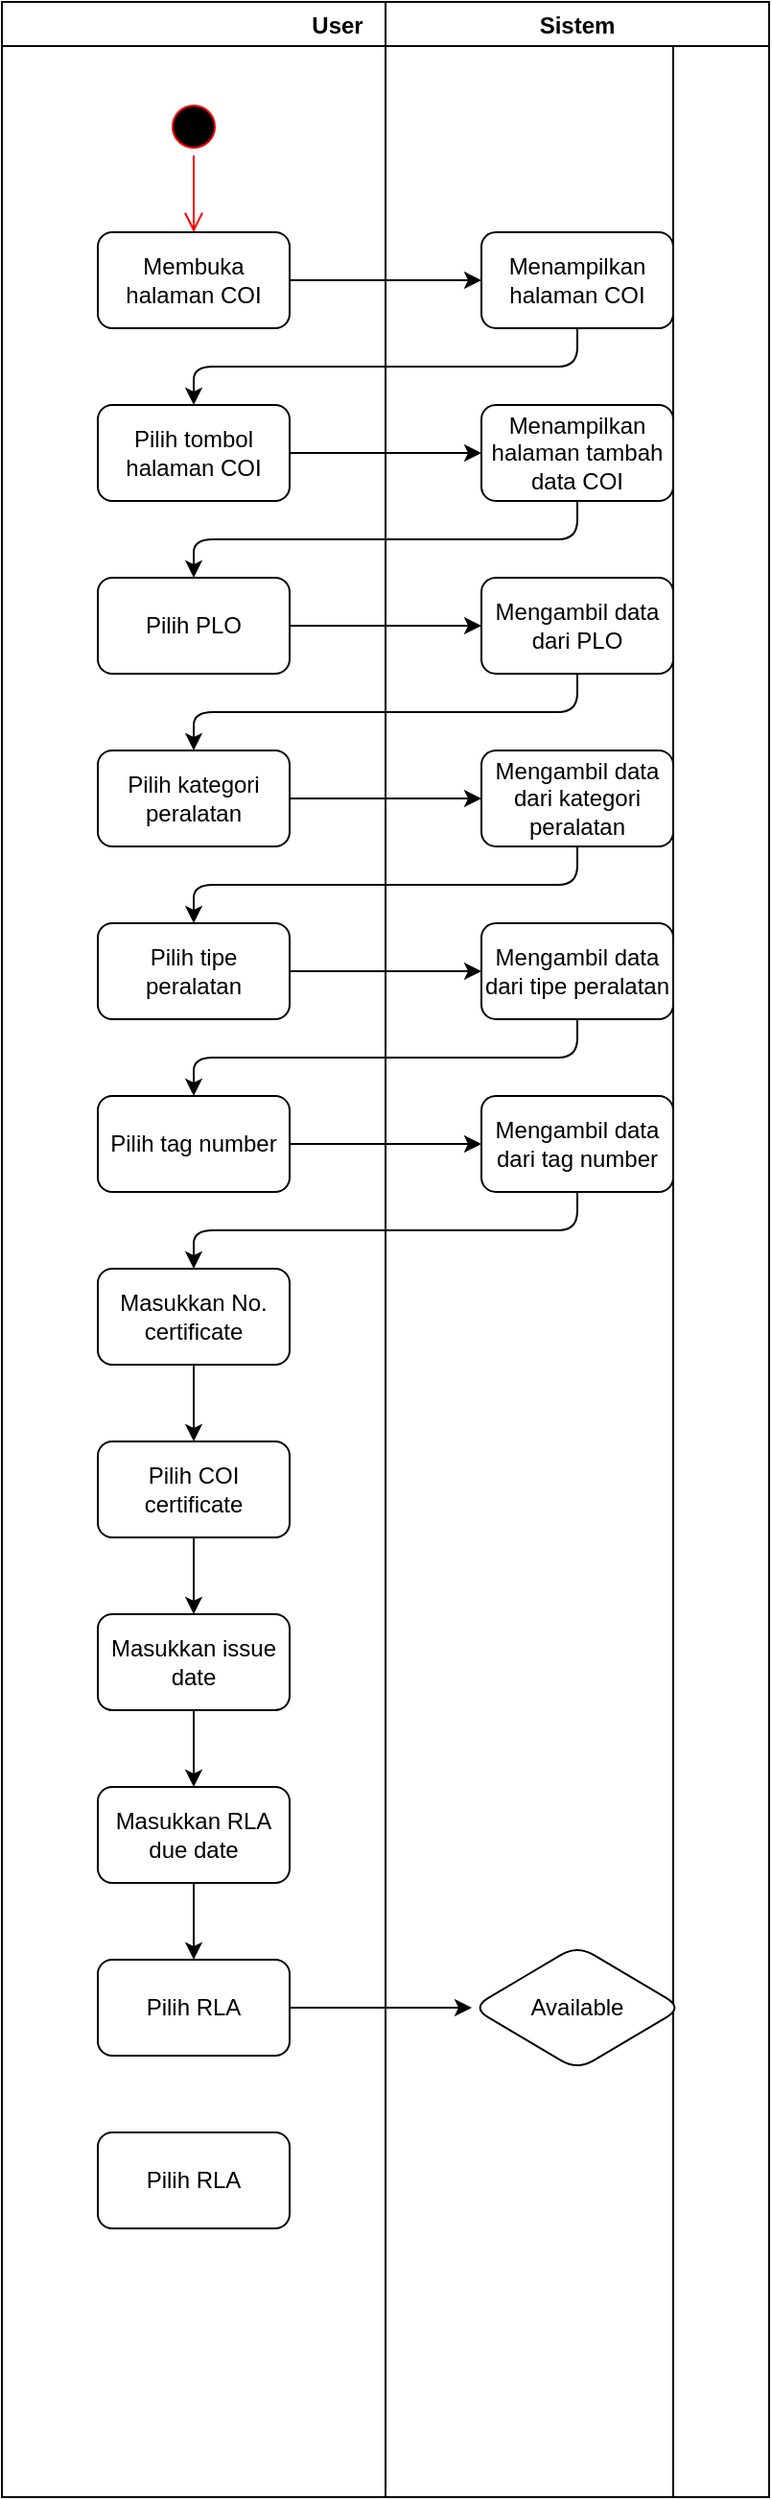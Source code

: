<mxfile>
    <diagram id="i4YCAI5YpEaYloanN_XM" name="Page-1">
        <mxGraphModel dx="1024" dy="559" grid="1" gridSize="10" guides="1" tooltips="1" connect="1" arrows="1" fold="1" page="1" pageScale="1" pageWidth="850" pageHeight="1100" math="0" shadow="0">
            <root>
                <mxCell id="0"/>
                <mxCell id="1" parent="0"/>
                <mxCell id="2" value="User" style="swimlane;" vertex="1" parent="1">
                    <mxGeometry x="80" y="80" width="350" height="1300" as="geometry"/>
                </mxCell>
                <mxCell id="4" value="" style="ellipse;html=1;shape=startState;fillColor=#000000;strokeColor=#ff0000;" vertex="1" parent="2">
                    <mxGeometry x="85" y="50" width="30" height="30" as="geometry"/>
                </mxCell>
                <mxCell id="5" value="" style="edgeStyle=orthogonalEdgeStyle;html=1;verticalAlign=bottom;endArrow=open;endSize=8;strokeColor=#ff0000;entryX=0.5;entryY=0;entryDx=0;entryDy=0;" edge="1" source="4" parent="2" target="6">
                    <mxGeometry relative="1" as="geometry">
                        <mxPoint x="100" y="140" as="targetPoint"/>
                    </mxGeometry>
                </mxCell>
                <mxCell id="6" value="Membuka halaman COI" style="rounded=1;whiteSpace=wrap;html=1;" vertex="1" parent="2">
                    <mxGeometry x="50" y="120" width="100" height="50" as="geometry"/>
                </mxCell>
                <mxCell id="9" value="Pilih tombol halaman COI" style="rounded=1;whiteSpace=wrap;html=1;" vertex="1" parent="2">
                    <mxGeometry x="50" y="210" width="100" height="50" as="geometry"/>
                </mxCell>
                <mxCell id="13" value="Pilih PLO" style="rounded=1;whiteSpace=wrap;html=1;" vertex="1" parent="2">
                    <mxGeometry x="50" y="300" width="100" height="50" as="geometry"/>
                </mxCell>
                <mxCell id="17" value="Pilih kategori peralatan" style="rounded=1;whiteSpace=wrap;html=1;" vertex="1" parent="2">
                    <mxGeometry x="50" y="390" width="100" height="50" as="geometry"/>
                </mxCell>
                <mxCell id="21" value="Pilih tipe peralatan" style="rounded=1;whiteSpace=wrap;html=1;" vertex="1" parent="2">
                    <mxGeometry x="50" y="480" width="100" height="50" as="geometry"/>
                </mxCell>
                <mxCell id="35" value="" style="edgeStyle=none;html=1;" edge="1" parent="2" source="23" target="34">
                    <mxGeometry relative="1" as="geometry"/>
                </mxCell>
                <mxCell id="23" value="Masukkan No. certificate" style="rounded=1;whiteSpace=wrap;html=1;" vertex="1" parent="2">
                    <mxGeometry x="50" y="660" width="100" height="50" as="geometry"/>
                </mxCell>
                <mxCell id="27" value="Pilih tag number" style="rounded=1;whiteSpace=wrap;html=1;" vertex="1" parent="2">
                    <mxGeometry x="50" y="570" width="100" height="50" as="geometry"/>
                </mxCell>
                <mxCell id="37" value="" style="edgeStyle=none;html=1;" edge="1" parent="2" source="34" target="36">
                    <mxGeometry relative="1" as="geometry"/>
                </mxCell>
                <mxCell id="34" value="Pilih COI certificate" style="rounded=1;whiteSpace=wrap;html=1;" vertex="1" parent="2">
                    <mxGeometry x="50" y="750" width="100" height="50" as="geometry"/>
                </mxCell>
                <mxCell id="39" value="" style="edgeStyle=none;html=1;" edge="1" parent="2" source="36" target="38">
                    <mxGeometry relative="1" as="geometry"/>
                </mxCell>
                <mxCell id="36" value="Masukkan issue date" style="rounded=1;whiteSpace=wrap;html=1;" vertex="1" parent="2">
                    <mxGeometry x="50" y="840" width="100" height="50" as="geometry"/>
                </mxCell>
                <mxCell id="41" value="" style="edgeStyle=none;html=1;" edge="1" parent="2" source="38" target="40">
                    <mxGeometry relative="1" as="geometry"/>
                </mxCell>
                <mxCell id="38" value="Masukkan RLA due date" style="rounded=1;whiteSpace=wrap;html=1;" vertex="1" parent="2">
                    <mxGeometry x="50" y="930" width="100" height="50" as="geometry"/>
                </mxCell>
                <mxCell id="40" value="Pilih RLA" style="rounded=1;whiteSpace=wrap;html=1;" vertex="1" parent="2">
                    <mxGeometry x="50" y="1020" width="100" height="50" as="geometry"/>
                </mxCell>
                <mxCell id="44" value="Pilih RLA" style="rounded=1;whiteSpace=wrap;html=1;" vertex="1" parent="2">
                    <mxGeometry x="50" y="1110" width="100" height="50" as="geometry"/>
                </mxCell>
                <mxCell id="3" value="Sistem" style="swimlane;" vertex="1" parent="1">
                    <mxGeometry x="280" y="80" width="200" height="1300" as="geometry"/>
                </mxCell>
                <mxCell id="7" value="Menampilkan halaman COI" style="rounded=1;whiteSpace=wrap;html=1;" vertex="1" parent="3">
                    <mxGeometry x="50" y="120" width="100" height="50" as="geometry"/>
                </mxCell>
                <mxCell id="11" value="Menampilkan halaman tambah data COI" style="rounded=1;whiteSpace=wrap;html=1;" vertex="1" parent="3">
                    <mxGeometry x="50" y="210" width="100" height="50" as="geometry"/>
                </mxCell>
                <mxCell id="15" value="Mengambil data dari PLO" style="rounded=1;whiteSpace=wrap;html=1;" vertex="1" parent="3">
                    <mxGeometry x="50" y="300" width="100" height="50" as="geometry"/>
                </mxCell>
                <mxCell id="19" value="Mengambil data dari kategori peralatan" style="rounded=1;whiteSpace=wrap;html=1;" vertex="1" parent="3">
                    <mxGeometry x="50" y="390" width="100" height="50" as="geometry"/>
                </mxCell>
                <mxCell id="25" value="Mengambil data dari tipe peralatan" style="rounded=1;whiteSpace=wrap;html=1;" vertex="1" parent="3">
                    <mxGeometry x="50" y="480" width="100" height="50" as="geometry"/>
                </mxCell>
                <mxCell id="29" value="Mengambil data dari tag number" style="rounded=1;whiteSpace=wrap;html=1;" vertex="1" parent="3">
                    <mxGeometry x="50" y="570" width="100" height="50" as="geometry"/>
                </mxCell>
                <mxCell id="42" value="Available" style="rhombus;whiteSpace=wrap;html=1;rounded=1;" vertex="1" parent="3">
                    <mxGeometry x="45" y="1012.5" width="110" height="65" as="geometry"/>
                </mxCell>
                <mxCell id="8" value="" style="edgeStyle=none;html=1;" edge="1" parent="1" source="6" target="7">
                    <mxGeometry relative="1" as="geometry"/>
                </mxCell>
                <mxCell id="10" value="" style="edgeStyle=none;html=1;entryX=0.5;entryY=0;entryDx=0;entryDy=0;exitX=0.5;exitY=1;exitDx=0;exitDy=0;" edge="1" parent="1" source="7" target="9">
                    <mxGeometry relative="1" as="geometry">
                        <Array as="points">
                            <mxPoint x="380" y="270"/>
                            <mxPoint x="180" y="270"/>
                        </Array>
                    </mxGeometry>
                </mxCell>
                <mxCell id="12" value="" style="edgeStyle=none;html=1;" edge="1" parent="1" source="9" target="11">
                    <mxGeometry relative="1" as="geometry"/>
                </mxCell>
                <mxCell id="14" value="" style="edgeStyle=none;html=1;entryX=0.5;entryY=0;entryDx=0;entryDy=0;" edge="1" parent="1" source="11" target="13">
                    <mxGeometry relative="1" as="geometry">
                        <Array as="points">
                            <mxPoint x="380" y="360"/>
                            <mxPoint x="180" y="360"/>
                        </Array>
                    </mxGeometry>
                </mxCell>
                <mxCell id="16" value="" style="edgeStyle=none;html=1;" edge="1" parent="1" source="13" target="15">
                    <mxGeometry relative="1" as="geometry"/>
                </mxCell>
                <mxCell id="18" value="" style="edgeStyle=none;html=1;entryX=0.5;entryY=0;entryDx=0;entryDy=0;exitX=0.5;exitY=1;exitDx=0;exitDy=0;" edge="1" parent="1" source="15" target="17">
                    <mxGeometry relative="1" as="geometry">
                        <Array as="points">
                            <mxPoint x="380" y="450"/>
                            <mxPoint x="180" y="450"/>
                        </Array>
                    </mxGeometry>
                </mxCell>
                <mxCell id="20" value="" style="edgeStyle=none;html=1;" edge="1" parent="1" source="17" target="19">
                    <mxGeometry relative="1" as="geometry"/>
                </mxCell>
                <mxCell id="22" value="" style="edgeStyle=none;html=1;" edge="1" parent="1" source="19" target="21">
                    <mxGeometry relative="1" as="geometry">
                        <Array as="points">
                            <mxPoint x="380" y="540"/>
                            <mxPoint x="180" y="540"/>
                        </Array>
                    </mxGeometry>
                </mxCell>
                <mxCell id="26" value="" style="edgeStyle=none;html=1;" edge="1" parent="1" source="21" target="25">
                    <mxGeometry relative="1" as="geometry"/>
                </mxCell>
                <mxCell id="30" value="" style="edgeStyle=none;html=1;" edge="1" parent="1" source="27" target="29">
                    <mxGeometry relative="1" as="geometry"/>
                </mxCell>
                <mxCell id="31" style="edgeStyle=none;html=1;exitX=0.5;exitY=1;exitDx=0;exitDy=0;entryX=0.5;entryY=0;entryDx=0;entryDy=0;" edge="1" parent="1" source="25" target="27">
                    <mxGeometry relative="1" as="geometry">
                        <Array as="points">
                            <mxPoint x="380" y="630"/>
                            <mxPoint x="180" y="630"/>
                        </Array>
                    </mxGeometry>
                </mxCell>
                <mxCell id="33" value="" style="edgeStyle=none;html=1;entryX=0.5;entryY=0;entryDx=0;entryDy=0;" edge="1" parent="1" source="29" target="23">
                    <mxGeometry relative="1" as="geometry">
                        <mxPoint x="365" y="750" as="targetPoint"/>
                        <Array as="points">
                            <mxPoint x="380" y="720"/>
                            <mxPoint x="180" y="720"/>
                        </Array>
                    </mxGeometry>
                </mxCell>
                <mxCell id="43" value="" style="edgeStyle=none;html=1;" edge="1" parent="1" source="40" target="42">
                    <mxGeometry relative="1" as="geometry"/>
                </mxCell>
            </root>
        </mxGraphModel>
    </diagram>
</mxfile>